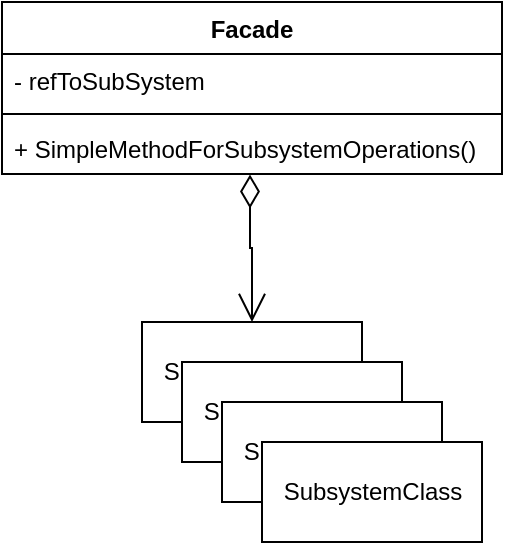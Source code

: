 <mxfile version="20.8.5" type="device"><diagram id="Z0UFZDqJky-BM-GzPe4J" name="Page-1"><mxGraphModel dx="988" dy="540" grid="1" gridSize="10" guides="1" tooltips="1" connect="1" arrows="1" fold="1" page="1" pageScale="1" pageWidth="827" pageHeight="1169" math="0" shadow="0"><root><mxCell id="0"/><mxCell id="1" parent="0"/><mxCell id="l0UFR98FrTR04nvlvHOj-2" value="SubsystemClass" style="html=1;" vertex="1" parent="1"><mxGeometry x="430" y="450" width="110" height="50" as="geometry"/></mxCell><mxCell id="l0UFR98FrTR04nvlvHOj-3" value="SubsystemClass" style="html=1;" vertex="1" parent="1"><mxGeometry x="450" y="470" width="110" height="50" as="geometry"/></mxCell><mxCell id="l0UFR98FrTR04nvlvHOj-4" value="SubsystemClass" style="html=1;" vertex="1" parent="1"><mxGeometry x="470" y="490" width="110" height="50" as="geometry"/></mxCell><mxCell id="l0UFR98FrTR04nvlvHOj-5" value="SubsystemClass" style="html=1;" vertex="1" parent="1"><mxGeometry x="490" y="510" width="110" height="50" as="geometry"/></mxCell><mxCell id="l0UFR98FrTR04nvlvHOj-6" value="Facade" style="swimlane;fontStyle=1;align=center;verticalAlign=top;childLayout=stackLayout;horizontal=1;startSize=26;horizontalStack=0;resizeParent=1;resizeParentMax=0;resizeLast=0;collapsible=1;marginBottom=0;" vertex="1" parent="1"><mxGeometry x="360" y="290" width="250" height="86" as="geometry"/></mxCell><mxCell id="l0UFR98FrTR04nvlvHOj-7" value="- refToSubSystem" style="text;strokeColor=none;fillColor=none;align=left;verticalAlign=top;spacingLeft=4;spacingRight=4;overflow=hidden;rotatable=0;points=[[0,0.5],[1,0.5]];portConstraint=eastwest;" vertex="1" parent="l0UFR98FrTR04nvlvHOj-6"><mxGeometry y="26" width="250" height="26" as="geometry"/></mxCell><mxCell id="l0UFR98FrTR04nvlvHOj-8" value="" style="line;strokeWidth=1;fillColor=none;align=left;verticalAlign=middle;spacingTop=-1;spacingLeft=3;spacingRight=3;rotatable=0;labelPosition=right;points=[];portConstraint=eastwest;strokeColor=inherit;" vertex="1" parent="l0UFR98FrTR04nvlvHOj-6"><mxGeometry y="52" width="250" height="8" as="geometry"/></mxCell><mxCell id="l0UFR98FrTR04nvlvHOj-9" value="+ SimpleMethodForSubsystemOperations()" style="text;strokeColor=none;fillColor=none;align=left;verticalAlign=top;spacingLeft=4;spacingRight=4;overflow=hidden;rotatable=0;points=[[0,0.5],[1,0.5]];portConstraint=eastwest;" vertex="1" parent="l0UFR98FrTR04nvlvHOj-6"><mxGeometry y="60" width="250" height="26" as="geometry"/></mxCell><mxCell id="l0UFR98FrTR04nvlvHOj-11" value="" style="endArrow=open;html=1;endSize=12;startArrow=diamondThin;startSize=14;startFill=0;edgeStyle=orthogonalEdgeStyle;align=left;verticalAlign=bottom;rounded=0;entryX=0.5;entryY=0;entryDx=0;entryDy=0;exitX=0.496;exitY=1.009;exitDx=0;exitDy=0;exitPerimeter=0;" edge="1" parent="1" source="l0UFR98FrTR04nvlvHOj-9" target="l0UFR98FrTR04nvlvHOj-2"><mxGeometry x="-1" y="3" relative="1" as="geometry"><mxPoint x="500" y="400" as="sourcePoint"/><mxPoint x="490" y="580" as="targetPoint"/><Array as="points"><mxPoint x="484" y="413"/><mxPoint x="485" y="413"/></Array></mxGeometry></mxCell></root></mxGraphModel></diagram></mxfile>